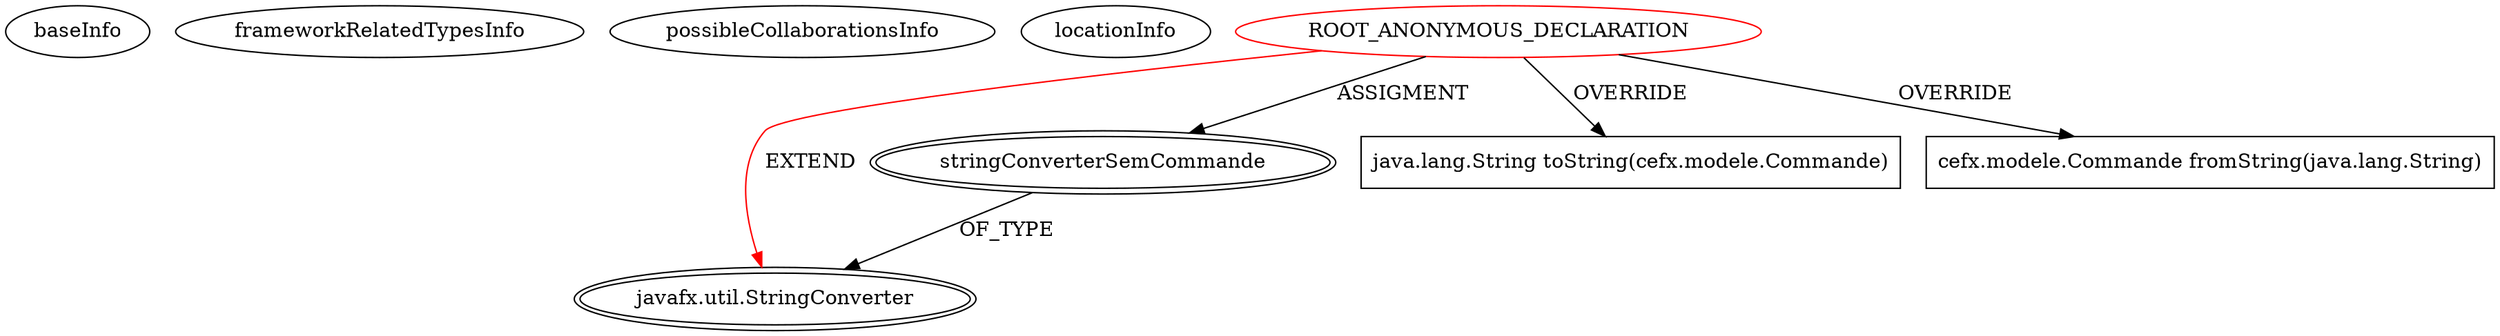 digraph {
baseInfo[graphId=2027,category="extension_graph",isAnonymous=true,possibleRelation=false]
frameworkRelatedTypesInfo[0="javafx.util.StringConverter"]
possibleCollaborationsInfo[]
locationInfo[projectName="bianconejo-CEFX",filePath="/bianconejo-CEFX/CEFX-master/src/cefx/CEPaiementAttenteController.java",contextSignature="CEPaiementAttenteController",graphId="2027"]
0[label="ROOT_ANONYMOUS_DECLARATION",vertexType="ROOT_ANONYMOUS_DECLARATION",isFrameworkType=false,color=red]
1[label="javafx.util.StringConverter",vertexType="FRAMEWORK_CLASS_TYPE",isFrameworkType=true,peripheries=2]
2[label="stringConverterSemCommande",vertexType="OUTSIDE_VARIABLE_EXPRESION",isFrameworkType=true,peripheries=2]
4[label="java.lang.String toString(cefx.modele.Commande)",vertexType="OVERRIDING_METHOD_DECLARATION",isFrameworkType=false,shape=box]
5[label="cefx.modele.Commande fromString(java.lang.String)",vertexType="OVERRIDING_METHOD_DECLARATION",isFrameworkType=false,shape=box]
0->1[label="EXTEND",color=red]
0->2[label="ASSIGMENT"]
2->1[label="OF_TYPE"]
0->4[label="OVERRIDE"]
0->5[label="OVERRIDE"]
}
